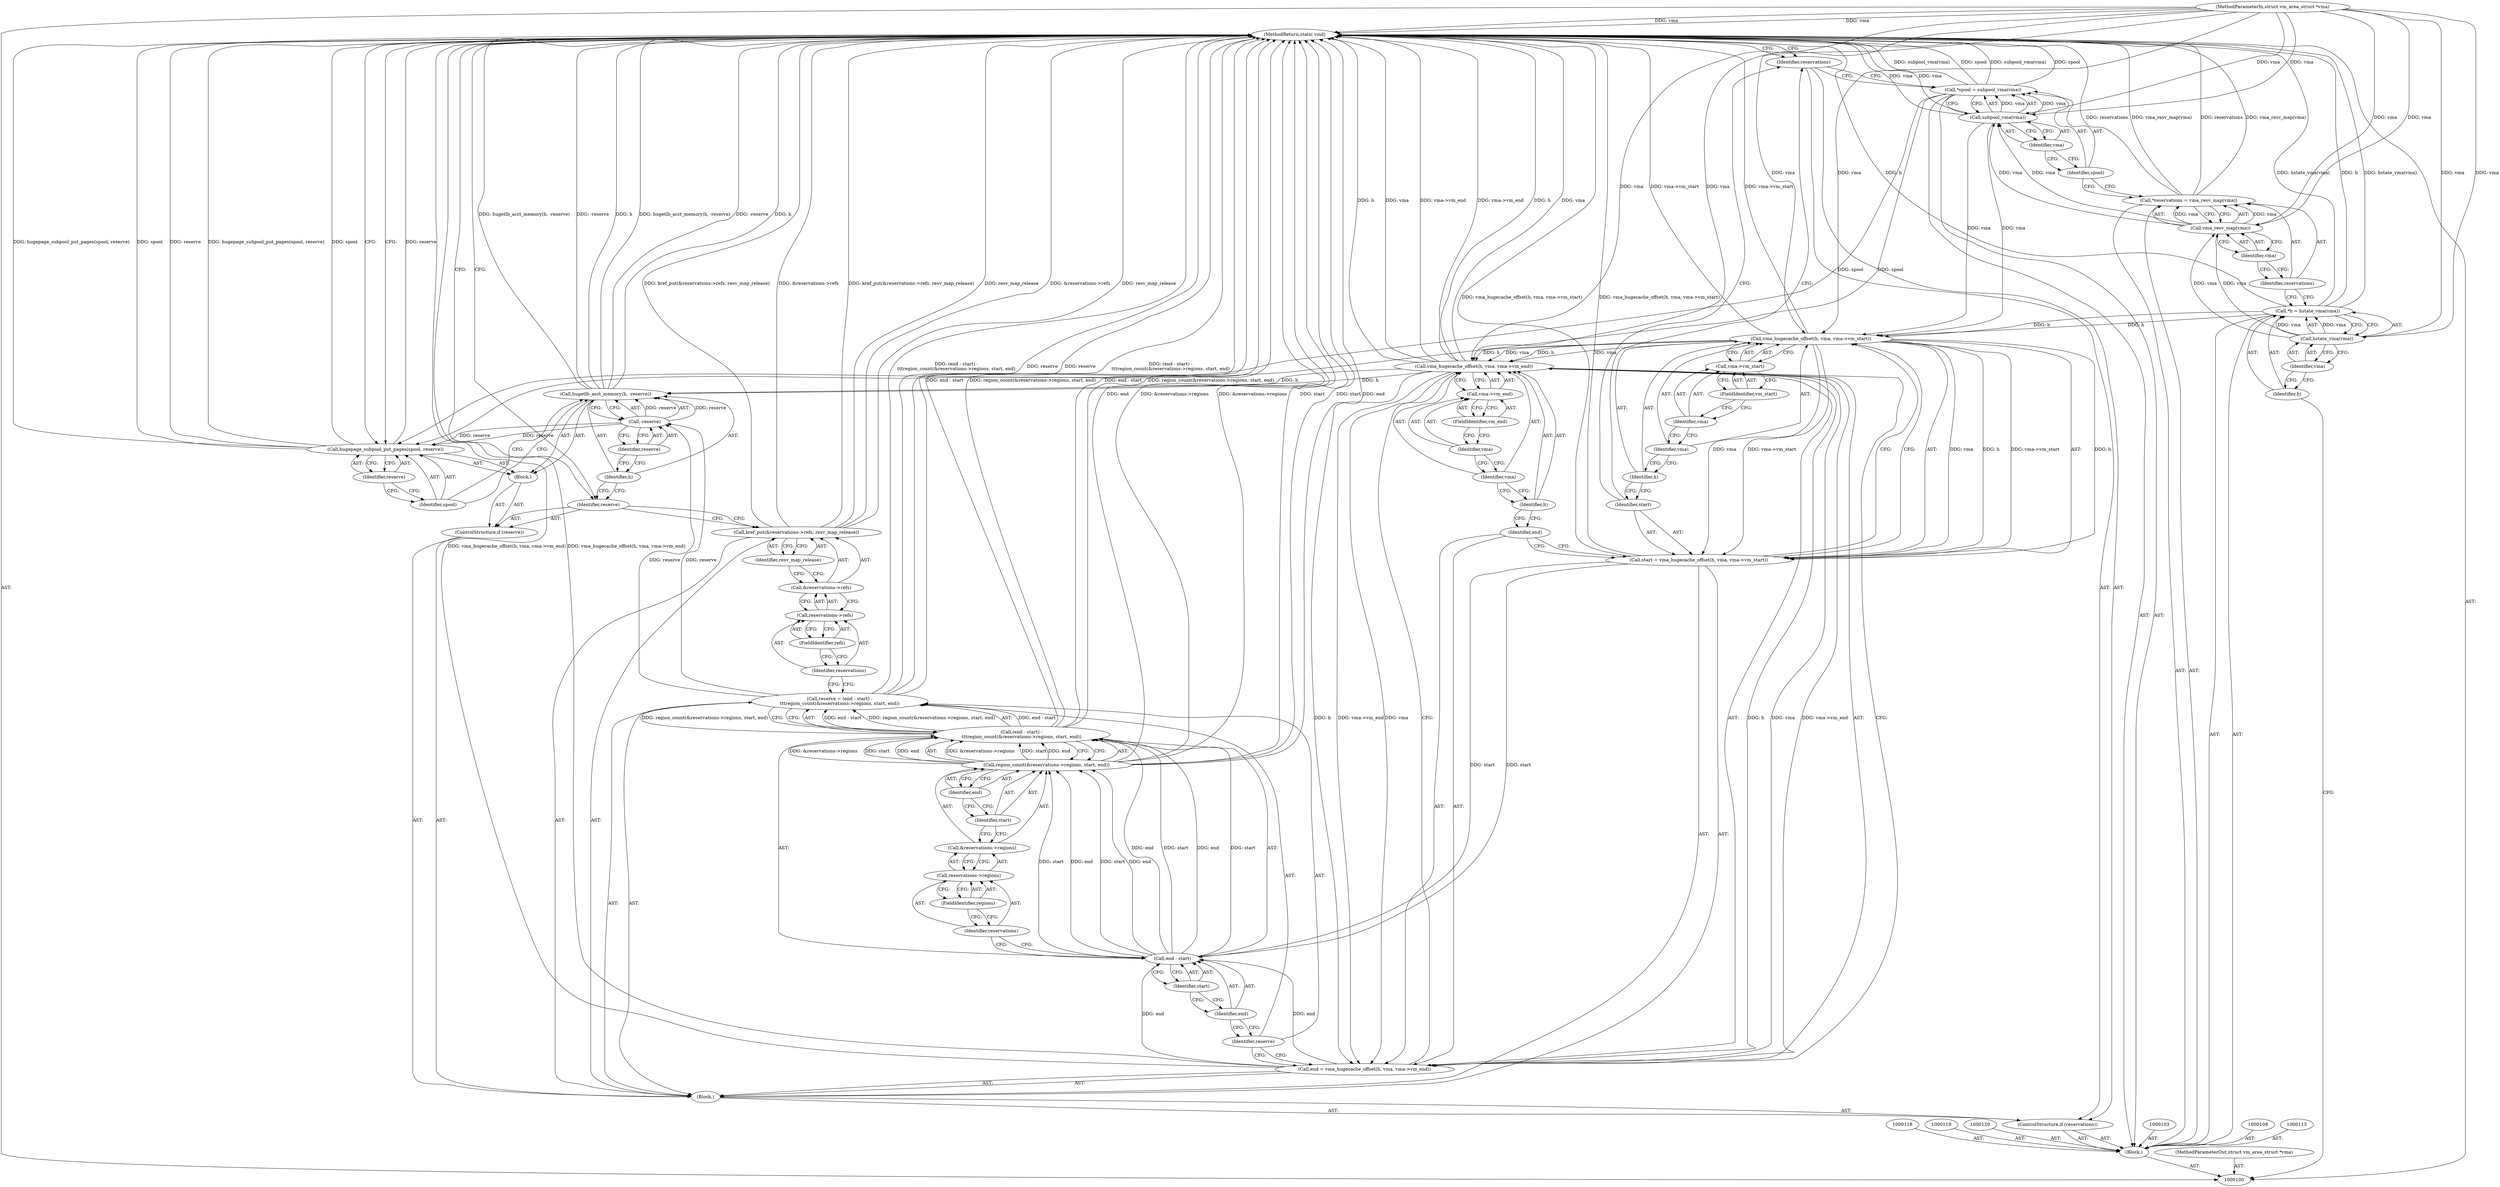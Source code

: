 digraph "0_linux_90481622d75715bfcb68501280a917dbfe516029_8" {
"1000169" [label="(MethodReturn,static void)"];
"1000101" [label="(MethodParameterIn,struct vm_area_struct *vma)"];
"1000241" [label="(MethodParameterOut,struct vm_area_struct *vma)"];
"1000121" [label="(ControlStructure,if (reservations))"];
"1000123" [label="(Block,)"];
"1000122" [label="(Identifier,reservations)"];
"1000126" [label="(Call,vma_hugecache_offset(h, vma, vma->vm_start))"];
"1000124" [label="(Call,start = vma_hugecache_offset(h, vma, vma->vm_start))"];
"1000125" [label="(Identifier,start)"];
"1000127" [label="(Identifier,h)"];
"1000128" [label="(Identifier,vma)"];
"1000129" [label="(Call,vma->vm_start)"];
"1000130" [label="(Identifier,vma)"];
"1000131" [label="(FieldIdentifier,vm_start)"];
"1000132" [label="(Call,end = vma_hugecache_offset(h, vma, vma->vm_end))"];
"1000133" [label="(Identifier,end)"];
"1000135" [label="(Identifier,h)"];
"1000136" [label="(Identifier,vma)"];
"1000137" [label="(Call,vma->vm_end)"];
"1000138" [label="(Identifier,vma)"];
"1000139" [label="(FieldIdentifier,vm_end)"];
"1000134" [label="(Call,vma_hugecache_offset(h, vma, vma->vm_end))"];
"1000142" [label="(Call,(end - start) -\n\t\t\tregion_count(&reservations->regions, start, end))"];
"1000143" [label="(Call,end - start)"];
"1000144" [label="(Identifier,end)"];
"1000145" [label="(Identifier,start)"];
"1000140" [label="(Call,reserve = (end - start) -\n\t\t\tregion_count(&reservations->regions, start, end))"];
"1000141" [label="(Identifier,reserve)"];
"1000147" [label="(Call,&reservations->regions)"];
"1000148" [label="(Call,reservations->regions)"];
"1000149" [label="(Identifier,reservations)"];
"1000146" [label="(Call,region_count(&reservations->regions, start, end))"];
"1000150" [label="(FieldIdentifier,regions)"];
"1000151" [label="(Identifier,start)"];
"1000152" [label="(Identifier,end)"];
"1000154" [label="(Call,&reservations->refs)"];
"1000155" [label="(Call,reservations->refs)"];
"1000156" [label="(Identifier,reservations)"];
"1000153" [label="(Call,kref_put(&reservations->refs, resv_map_release))"];
"1000157" [label="(FieldIdentifier,refs)"];
"1000158" [label="(Identifier,resv_map_release)"];
"1000161" [label="(Block,)"];
"1000159" [label="(ControlStructure,if (reserve))"];
"1000160" [label="(Identifier,reserve)"];
"1000102" [label="(Block,)"];
"1000163" [label="(Identifier,h)"];
"1000164" [label="(Call,-reserve)"];
"1000165" [label="(Identifier,reserve)"];
"1000162" [label="(Call,hugetlb_acct_memory(h, -reserve))"];
"1000166" [label="(Call,hugepage_subpool_put_pages(spool, reserve))"];
"1000167" [label="(Identifier,spool)"];
"1000168" [label="(Identifier,reserve)"];
"1000104" [label="(Call,*h = hstate_vma(vma))"];
"1000105" [label="(Identifier,h)"];
"1000106" [label="(Call,hstate_vma(vma))"];
"1000107" [label="(Identifier,vma)"];
"1000109" [label="(Call,*reservations = vma_resv_map(vma))"];
"1000110" [label="(Identifier,reservations)"];
"1000111" [label="(Call,vma_resv_map(vma))"];
"1000112" [label="(Identifier,vma)"];
"1000114" [label="(Call,*spool = subpool_vma(vma))"];
"1000115" [label="(Identifier,spool)"];
"1000116" [label="(Call,subpool_vma(vma))"];
"1000117" [label="(Identifier,vma)"];
"1000169" -> "1000100"  [label="AST: "];
"1000169" -> "1000166"  [label="CFG: "];
"1000169" -> "1000160"  [label="CFG: "];
"1000169" -> "1000122"  [label="CFG: "];
"1000116" -> "1000169"  [label="DDG: vma"];
"1000140" -> "1000169"  [label="DDG: (end - start) -\n\t\t\tregion_count(&reservations->regions, start, end)"];
"1000140" -> "1000169"  [label="DDG: reserve"];
"1000146" -> "1000169"  [label="DDG: start"];
"1000146" -> "1000169"  [label="DDG: end"];
"1000146" -> "1000169"  [label="DDG: &reservations->regions"];
"1000104" -> "1000169"  [label="DDG: h"];
"1000104" -> "1000169"  [label="DDG: hstate_vma(vma)"];
"1000114" -> "1000169"  [label="DDG: spool"];
"1000114" -> "1000169"  [label="DDG: subpool_vma(vma)"];
"1000153" -> "1000169"  [label="DDG: kref_put(&reservations->refs, resv_map_release)"];
"1000153" -> "1000169"  [label="DDG: &reservations->refs"];
"1000153" -> "1000169"  [label="DDG: resv_map_release"];
"1000166" -> "1000169"  [label="DDG: reserve"];
"1000166" -> "1000169"  [label="DDG: hugepage_subpool_put_pages(spool, reserve)"];
"1000166" -> "1000169"  [label="DDG: spool"];
"1000162" -> "1000169"  [label="DDG: -reserve"];
"1000162" -> "1000169"  [label="DDG: h"];
"1000162" -> "1000169"  [label="DDG: hugetlb_acct_memory(h, -reserve)"];
"1000124" -> "1000169"  [label="DDG: vma_hugecache_offset(h, vma, vma->vm_start)"];
"1000126" -> "1000169"  [label="DDG: vma->vm_start"];
"1000132" -> "1000169"  [label="DDG: vma_hugecache_offset(h, vma, vma->vm_end)"];
"1000134" -> "1000169"  [label="DDG: h"];
"1000134" -> "1000169"  [label="DDG: vma"];
"1000134" -> "1000169"  [label="DDG: vma->vm_end"];
"1000101" -> "1000169"  [label="DDG: vma"];
"1000109" -> "1000169"  [label="DDG: reservations"];
"1000109" -> "1000169"  [label="DDG: vma_resv_map(vma)"];
"1000142" -> "1000169"  [label="DDG: end - start"];
"1000142" -> "1000169"  [label="DDG: region_count(&reservations->regions, start, end)"];
"1000101" -> "1000100"  [label="AST: "];
"1000101" -> "1000169"  [label="DDG: vma"];
"1000101" -> "1000106"  [label="DDG: vma"];
"1000101" -> "1000111"  [label="DDG: vma"];
"1000101" -> "1000116"  [label="DDG: vma"];
"1000101" -> "1000126"  [label="DDG: vma"];
"1000101" -> "1000134"  [label="DDG: vma"];
"1000241" -> "1000100"  [label="AST: "];
"1000121" -> "1000102"  [label="AST: "];
"1000122" -> "1000121"  [label="AST: "];
"1000123" -> "1000121"  [label="AST: "];
"1000123" -> "1000121"  [label="AST: "];
"1000124" -> "1000123"  [label="AST: "];
"1000132" -> "1000123"  [label="AST: "];
"1000140" -> "1000123"  [label="AST: "];
"1000153" -> "1000123"  [label="AST: "];
"1000159" -> "1000123"  [label="AST: "];
"1000122" -> "1000121"  [label="AST: "];
"1000122" -> "1000114"  [label="CFG: "];
"1000125" -> "1000122"  [label="CFG: "];
"1000169" -> "1000122"  [label="CFG: "];
"1000126" -> "1000124"  [label="AST: "];
"1000126" -> "1000129"  [label="CFG: "];
"1000127" -> "1000126"  [label="AST: "];
"1000128" -> "1000126"  [label="AST: "];
"1000129" -> "1000126"  [label="AST: "];
"1000124" -> "1000126"  [label="CFG: "];
"1000126" -> "1000169"  [label="DDG: vma->vm_start"];
"1000126" -> "1000124"  [label="DDG: h"];
"1000126" -> "1000124"  [label="DDG: vma"];
"1000126" -> "1000124"  [label="DDG: vma->vm_start"];
"1000104" -> "1000126"  [label="DDG: h"];
"1000116" -> "1000126"  [label="DDG: vma"];
"1000101" -> "1000126"  [label="DDG: vma"];
"1000126" -> "1000134"  [label="DDG: h"];
"1000126" -> "1000134"  [label="DDG: vma"];
"1000124" -> "1000123"  [label="AST: "];
"1000124" -> "1000126"  [label="CFG: "];
"1000125" -> "1000124"  [label="AST: "];
"1000126" -> "1000124"  [label="AST: "];
"1000133" -> "1000124"  [label="CFG: "];
"1000124" -> "1000169"  [label="DDG: vma_hugecache_offset(h, vma, vma->vm_start)"];
"1000126" -> "1000124"  [label="DDG: h"];
"1000126" -> "1000124"  [label="DDG: vma"];
"1000126" -> "1000124"  [label="DDG: vma->vm_start"];
"1000124" -> "1000143"  [label="DDG: start"];
"1000125" -> "1000124"  [label="AST: "];
"1000125" -> "1000122"  [label="CFG: "];
"1000127" -> "1000125"  [label="CFG: "];
"1000127" -> "1000126"  [label="AST: "];
"1000127" -> "1000125"  [label="CFG: "];
"1000128" -> "1000127"  [label="CFG: "];
"1000128" -> "1000126"  [label="AST: "];
"1000128" -> "1000127"  [label="CFG: "];
"1000130" -> "1000128"  [label="CFG: "];
"1000129" -> "1000126"  [label="AST: "];
"1000129" -> "1000131"  [label="CFG: "];
"1000130" -> "1000129"  [label="AST: "];
"1000131" -> "1000129"  [label="AST: "];
"1000126" -> "1000129"  [label="CFG: "];
"1000130" -> "1000129"  [label="AST: "];
"1000130" -> "1000128"  [label="CFG: "];
"1000131" -> "1000130"  [label="CFG: "];
"1000131" -> "1000129"  [label="AST: "];
"1000131" -> "1000130"  [label="CFG: "];
"1000129" -> "1000131"  [label="CFG: "];
"1000132" -> "1000123"  [label="AST: "];
"1000132" -> "1000134"  [label="CFG: "];
"1000133" -> "1000132"  [label="AST: "];
"1000134" -> "1000132"  [label="AST: "];
"1000141" -> "1000132"  [label="CFG: "];
"1000132" -> "1000169"  [label="DDG: vma_hugecache_offset(h, vma, vma->vm_end)"];
"1000134" -> "1000132"  [label="DDG: h"];
"1000134" -> "1000132"  [label="DDG: vma"];
"1000134" -> "1000132"  [label="DDG: vma->vm_end"];
"1000132" -> "1000143"  [label="DDG: end"];
"1000133" -> "1000132"  [label="AST: "];
"1000133" -> "1000124"  [label="CFG: "];
"1000135" -> "1000133"  [label="CFG: "];
"1000135" -> "1000134"  [label="AST: "];
"1000135" -> "1000133"  [label="CFG: "];
"1000136" -> "1000135"  [label="CFG: "];
"1000136" -> "1000134"  [label="AST: "];
"1000136" -> "1000135"  [label="CFG: "];
"1000138" -> "1000136"  [label="CFG: "];
"1000137" -> "1000134"  [label="AST: "];
"1000137" -> "1000139"  [label="CFG: "];
"1000138" -> "1000137"  [label="AST: "];
"1000139" -> "1000137"  [label="AST: "];
"1000134" -> "1000137"  [label="CFG: "];
"1000138" -> "1000137"  [label="AST: "];
"1000138" -> "1000136"  [label="CFG: "];
"1000139" -> "1000138"  [label="CFG: "];
"1000139" -> "1000137"  [label="AST: "];
"1000139" -> "1000138"  [label="CFG: "];
"1000137" -> "1000139"  [label="CFG: "];
"1000134" -> "1000132"  [label="AST: "];
"1000134" -> "1000137"  [label="CFG: "];
"1000135" -> "1000134"  [label="AST: "];
"1000136" -> "1000134"  [label="AST: "];
"1000137" -> "1000134"  [label="AST: "];
"1000132" -> "1000134"  [label="CFG: "];
"1000134" -> "1000169"  [label="DDG: h"];
"1000134" -> "1000169"  [label="DDG: vma"];
"1000134" -> "1000169"  [label="DDG: vma->vm_end"];
"1000134" -> "1000132"  [label="DDG: h"];
"1000134" -> "1000132"  [label="DDG: vma"];
"1000134" -> "1000132"  [label="DDG: vma->vm_end"];
"1000126" -> "1000134"  [label="DDG: h"];
"1000126" -> "1000134"  [label="DDG: vma"];
"1000101" -> "1000134"  [label="DDG: vma"];
"1000134" -> "1000162"  [label="DDG: h"];
"1000142" -> "1000140"  [label="AST: "];
"1000142" -> "1000146"  [label="CFG: "];
"1000143" -> "1000142"  [label="AST: "];
"1000146" -> "1000142"  [label="AST: "];
"1000140" -> "1000142"  [label="CFG: "];
"1000142" -> "1000169"  [label="DDG: end - start"];
"1000142" -> "1000169"  [label="DDG: region_count(&reservations->regions, start, end)"];
"1000142" -> "1000140"  [label="DDG: end - start"];
"1000142" -> "1000140"  [label="DDG: region_count(&reservations->regions, start, end)"];
"1000143" -> "1000142"  [label="DDG: end"];
"1000143" -> "1000142"  [label="DDG: start"];
"1000146" -> "1000142"  [label="DDG: &reservations->regions"];
"1000146" -> "1000142"  [label="DDG: start"];
"1000146" -> "1000142"  [label="DDG: end"];
"1000143" -> "1000142"  [label="AST: "];
"1000143" -> "1000145"  [label="CFG: "];
"1000144" -> "1000143"  [label="AST: "];
"1000145" -> "1000143"  [label="AST: "];
"1000149" -> "1000143"  [label="CFG: "];
"1000143" -> "1000142"  [label="DDG: end"];
"1000143" -> "1000142"  [label="DDG: start"];
"1000132" -> "1000143"  [label="DDG: end"];
"1000124" -> "1000143"  [label="DDG: start"];
"1000143" -> "1000146"  [label="DDG: start"];
"1000143" -> "1000146"  [label="DDG: end"];
"1000144" -> "1000143"  [label="AST: "];
"1000144" -> "1000141"  [label="CFG: "];
"1000145" -> "1000144"  [label="CFG: "];
"1000145" -> "1000143"  [label="AST: "];
"1000145" -> "1000144"  [label="CFG: "];
"1000143" -> "1000145"  [label="CFG: "];
"1000140" -> "1000123"  [label="AST: "];
"1000140" -> "1000142"  [label="CFG: "];
"1000141" -> "1000140"  [label="AST: "];
"1000142" -> "1000140"  [label="AST: "];
"1000156" -> "1000140"  [label="CFG: "];
"1000140" -> "1000169"  [label="DDG: (end - start) -\n\t\t\tregion_count(&reservations->regions, start, end)"];
"1000140" -> "1000169"  [label="DDG: reserve"];
"1000142" -> "1000140"  [label="DDG: end - start"];
"1000142" -> "1000140"  [label="DDG: region_count(&reservations->regions, start, end)"];
"1000140" -> "1000164"  [label="DDG: reserve"];
"1000141" -> "1000140"  [label="AST: "];
"1000141" -> "1000132"  [label="CFG: "];
"1000144" -> "1000141"  [label="CFG: "];
"1000147" -> "1000146"  [label="AST: "];
"1000147" -> "1000148"  [label="CFG: "];
"1000148" -> "1000147"  [label="AST: "];
"1000151" -> "1000147"  [label="CFG: "];
"1000148" -> "1000147"  [label="AST: "];
"1000148" -> "1000150"  [label="CFG: "];
"1000149" -> "1000148"  [label="AST: "];
"1000150" -> "1000148"  [label="AST: "];
"1000147" -> "1000148"  [label="CFG: "];
"1000149" -> "1000148"  [label="AST: "];
"1000149" -> "1000143"  [label="CFG: "];
"1000150" -> "1000149"  [label="CFG: "];
"1000146" -> "1000142"  [label="AST: "];
"1000146" -> "1000152"  [label="CFG: "];
"1000147" -> "1000146"  [label="AST: "];
"1000151" -> "1000146"  [label="AST: "];
"1000152" -> "1000146"  [label="AST: "];
"1000142" -> "1000146"  [label="CFG: "];
"1000146" -> "1000169"  [label="DDG: start"];
"1000146" -> "1000169"  [label="DDG: end"];
"1000146" -> "1000169"  [label="DDG: &reservations->regions"];
"1000146" -> "1000142"  [label="DDG: &reservations->regions"];
"1000146" -> "1000142"  [label="DDG: start"];
"1000146" -> "1000142"  [label="DDG: end"];
"1000143" -> "1000146"  [label="DDG: start"];
"1000143" -> "1000146"  [label="DDG: end"];
"1000150" -> "1000148"  [label="AST: "];
"1000150" -> "1000149"  [label="CFG: "];
"1000148" -> "1000150"  [label="CFG: "];
"1000151" -> "1000146"  [label="AST: "];
"1000151" -> "1000147"  [label="CFG: "];
"1000152" -> "1000151"  [label="CFG: "];
"1000152" -> "1000146"  [label="AST: "];
"1000152" -> "1000151"  [label="CFG: "];
"1000146" -> "1000152"  [label="CFG: "];
"1000154" -> "1000153"  [label="AST: "];
"1000154" -> "1000155"  [label="CFG: "];
"1000155" -> "1000154"  [label="AST: "];
"1000158" -> "1000154"  [label="CFG: "];
"1000155" -> "1000154"  [label="AST: "];
"1000155" -> "1000157"  [label="CFG: "];
"1000156" -> "1000155"  [label="AST: "];
"1000157" -> "1000155"  [label="AST: "];
"1000154" -> "1000155"  [label="CFG: "];
"1000156" -> "1000155"  [label="AST: "];
"1000156" -> "1000140"  [label="CFG: "];
"1000157" -> "1000156"  [label="CFG: "];
"1000153" -> "1000123"  [label="AST: "];
"1000153" -> "1000158"  [label="CFG: "];
"1000154" -> "1000153"  [label="AST: "];
"1000158" -> "1000153"  [label="AST: "];
"1000160" -> "1000153"  [label="CFG: "];
"1000153" -> "1000169"  [label="DDG: kref_put(&reservations->refs, resv_map_release)"];
"1000153" -> "1000169"  [label="DDG: &reservations->refs"];
"1000153" -> "1000169"  [label="DDG: resv_map_release"];
"1000157" -> "1000155"  [label="AST: "];
"1000157" -> "1000156"  [label="CFG: "];
"1000155" -> "1000157"  [label="CFG: "];
"1000158" -> "1000153"  [label="AST: "];
"1000158" -> "1000154"  [label="CFG: "];
"1000153" -> "1000158"  [label="CFG: "];
"1000161" -> "1000159"  [label="AST: "];
"1000162" -> "1000161"  [label="AST: "];
"1000166" -> "1000161"  [label="AST: "];
"1000159" -> "1000123"  [label="AST: "];
"1000160" -> "1000159"  [label="AST: "];
"1000161" -> "1000159"  [label="AST: "];
"1000160" -> "1000159"  [label="AST: "];
"1000160" -> "1000153"  [label="CFG: "];
"1000163" -> "1000160"  [label="CFG: "];
"1000169" -> "1000160"  [label="CFG: "];
"1000102" -> "1000100"  [label="AST: "];
"1000103" -> "1000102"  [label="AST: "];
"1000104" -> "1000102"  [label="AST: "];
"1000108" -> "1000102"  [label="AST: "];
"1000109" -> "1000102"  [label="AST: "];
"1000113" -> "1000102"  [label="AST: "];
"1000114" -> "1000102"  [label="AST: "];
"1000118" -> "1000102"  [label="AST: "];
"1000119" -> "1000102"  [label="AST: "];
"1000120" -> "1000102"  [label="AST: "];
"1000121" -> "1000102"  [label="AST: "];
"1000163" -> "1000162"  [label="AST: "];
"1000163" -> "1000160"  [label="CFG: "];
"1000165" -> "1000163"  [label="CFG: "];
"1000164" -> "1000162"  [label="AST: "];
"1000164" -> "1000165"  [label="CFG: "];
"1000165" -> "1000164"  [label="AST: "];
"1000162" -> "1000164"  [label="CFG: "];
"1000164" -> "1000162"  [label="DDG: reserve"];
"1000140" -> "1000164"  [label="DDG: reserve"];
"1000164" -> "1000166"  [label="DDG: reserve"];
"1000165" -> "1000164"  [label="AST: "];
"1000165" -> "1000163"  [label="CFG: "];
"1000164" -> "1000165"  [label="CFG: "];
"1000162" -> "1000161"  [label="AST: "];
"1000162" -> "1000164"  [label="CFG: "];
"1000163" -> "1000162"  [label="AST: "];
"1000164" -> "1000162"  [label="AST: "];
"1000167" -> "1000162"  [label="CFG: "];
"1000162" -> "1000169"  [label="DDG: -reserve"];
"1000162" -> "1000169"  [label="DDG: h"];
"1000162" -> "1000169"  [label="DDG: hugetlb_acct_memory(h, -reserve)"];
"1000134" -> "1000162"  [label="DDG: h"];
"1000164" -> "1000162"  [label="DDG: reserve"];
"1000166" -> "1000161"  [label="AST: "];
"1000166" -> "1000168"  [label="CFG: "];
"1000167" -> "1000166"  [label="AST: "];
"1000168" -> "1000166"  [label="AST: "];
"1000169" -> "1000166"  [label="CFG: "];
"1000166" -> "1000169"  [label="DDG: reserve"];
"1000166" -> "1000169"  [label="DDG: hugepage_subpool_put_pages(spool, reserve)"];
"1000166" -> "1000169"  [label="DDG: spool"];
"1000114" -> "1000166"  [label="DDG: spool"];
"1000164" -> "1000166"  [label="DDG: reserve"];
"1000167" -> "1000166"  [label="AST: "];
"1000167" -> "1000162"  [label="CFG: "];
"1000168" -> "1000167"  [label="CFG: "];
"1000168" -> "1000166"  [label="AST: "];
"1000168" -> "1000167"  [label="CFG: "];
"1000166" -> "1000168"  [label="CFG: "];
"1000104" -> "1000102"  [label="AST: "];
"1000104" -> "1000106"  [label="CFG: "];
"1000105" -> "1000104"  [label="AST: "];
"1000106" -> "1000104"  [label="AST: "];
"1000110" -> "1000104"  [label="CFG: "];
"1000104" -> "1000169"  [label="DDG: h"];
"1000104" -> "1000169"  [label="DDG: hstate_vma(vma)"];
"1000106" -> "1000104"  [label="DDG: vma"];
"1000104" -> "1000126"  [label="DDG: h"];
"1000105" -> "1000104"  [label="AST: "];
"1000105" -> "1000100"  [label="CFG: "];
"1000107" -> "1000105"  [label="CFG: "];
"1000106" -> "1000104"  [label="AST: "];
"1000106" -> "1000107"  [label="CFG: "];
"1000107" -> "1000106"  [label="AST: "];
"1000104" -> "1000106"  [label="CFG: "];
"1000106" -> "1000104"  [label="DDG: vma"];
"1000101" -> "1000106"  [label="DDG: vma"];
"1000106" -> "1000111"  [label="DDG: vma"];
"1000107" -> "1000106"  [label="AST: "];
"1000107" -> "1000105"  [label="CFG: "];
"1000106" -> "1000107"  [label="CFG: "];
"1000109" -> "1000102"  [label="AST: "];
"1000109" -> "1000111"  [label="CFG: "];
"1000110" -> "1000109"  [label="AST: "];
"1000111" -> "1000109"  [label="AST: "];
"1000115" -> "1000109"  [label="CFG: "];
"1000109" -> "1000169"  [label="DDG: reservations"];
"1000109" -> "1000169"  [label="DDG: vma_resv_map(vma)"];
"1000111" -> "1000109"  [label="DDG: vma"];
"1000110" -> "1000109"  [label="AST: "];
"1000110" -> "1000104"  [label="CFG: "];
"1000112" -> "1000110"  [label="CFG: "];
"1000111" -> "1000109"  [label="AST: "];
"1000111" -> "1000112"  [label="CFG: "];
"1000112" -> "1000111"  [label="AST: "];
"1000109" -> "1000111"  [label="CFG: "];
"1000111" -> "1000109"  [label="DDG: vma"];
"1000106" -> "1000111"  [label="DDG: vma"];
"1000101" -> "1000111"  [label="DDG: vma"];
"1000111" -> "1000116"  [label="DDG: vma"];
"1000112" -> "1000111"  [label="AST: "];
"1000112" -> "1000110"  [label="CFG: "];
"1000111" -> "1000112"  [label="CFG: "];
"1000114" -> "1000102"  [label="AST: "];
"1000114" -> "1000116"  [label="CFG: "];
"1000115" -> "1000114"  [label="AST: "];
"1000116" -> "1000114"  [label="AST: "];
"1000122" -> "1000114"  [label="CFG: "];
"1000114" -> "1000169"  [label="DDG: spool"];
"1000114" -> "1000169"  [label="DDG: subpool_vma(vma)"];
"1000116" -> "1000114"  [label="DDG: vma"];
"1000114" -> "1000166"  [label="DDG: spool"];
"1000115" -> "1000114"  [label="AST: "];
"1000115" -> "1000109"  [label="CFG: "];
"1000117" -> "1000115"  [label="CFG: "];
"1000116" -> "1000114"  [label="AST: "];
"1000116" -> "1000117"  [label="CFG: "];
"1000117" -> "1000116"  [label="AST: "];
"1000114" -> "1000116"  [label="CFG: "];
"1000116" -> "1000169"  [label="DDG: vma"];
"1000116" -> "1000114"  [label="DDG: vma"];
"1000111" -> "1000116"  [label="DDG: vma"];
"1000101" -> "1000116"  [label="DDG: vma"];
"1000116" -> "1000126"  [label="DDG: vma"];
"1000117" -> "1000116"  [label="AST: "];
"1000117" -> "1000115"  [label="CFG: "];
"1000116" -> "1000117"  [label="CFG: "];
}
